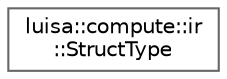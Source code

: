 digraph "类继承关系图"
{
 // LATEX_PDF_SIZE
  bgcolor="transparent";
  edge [fontname=Helvetica,fontsize=10,labelfontname=Helvetica,labelfontsize=10];
  node [fontname=Helvetica,fontsize=10,shape=box,height=0.2,width=0.4];
  rankdir="LR";
  Node0 [id="Node000000",label="luisa::compute::ir\l::StructType",height=0.2,width=0.4,color="grey40", fillcolor="white", style="filled",URL="$structluisa_1_1compute_1_1ir_1_1_struct_type.html",tooltip=" "];
}
